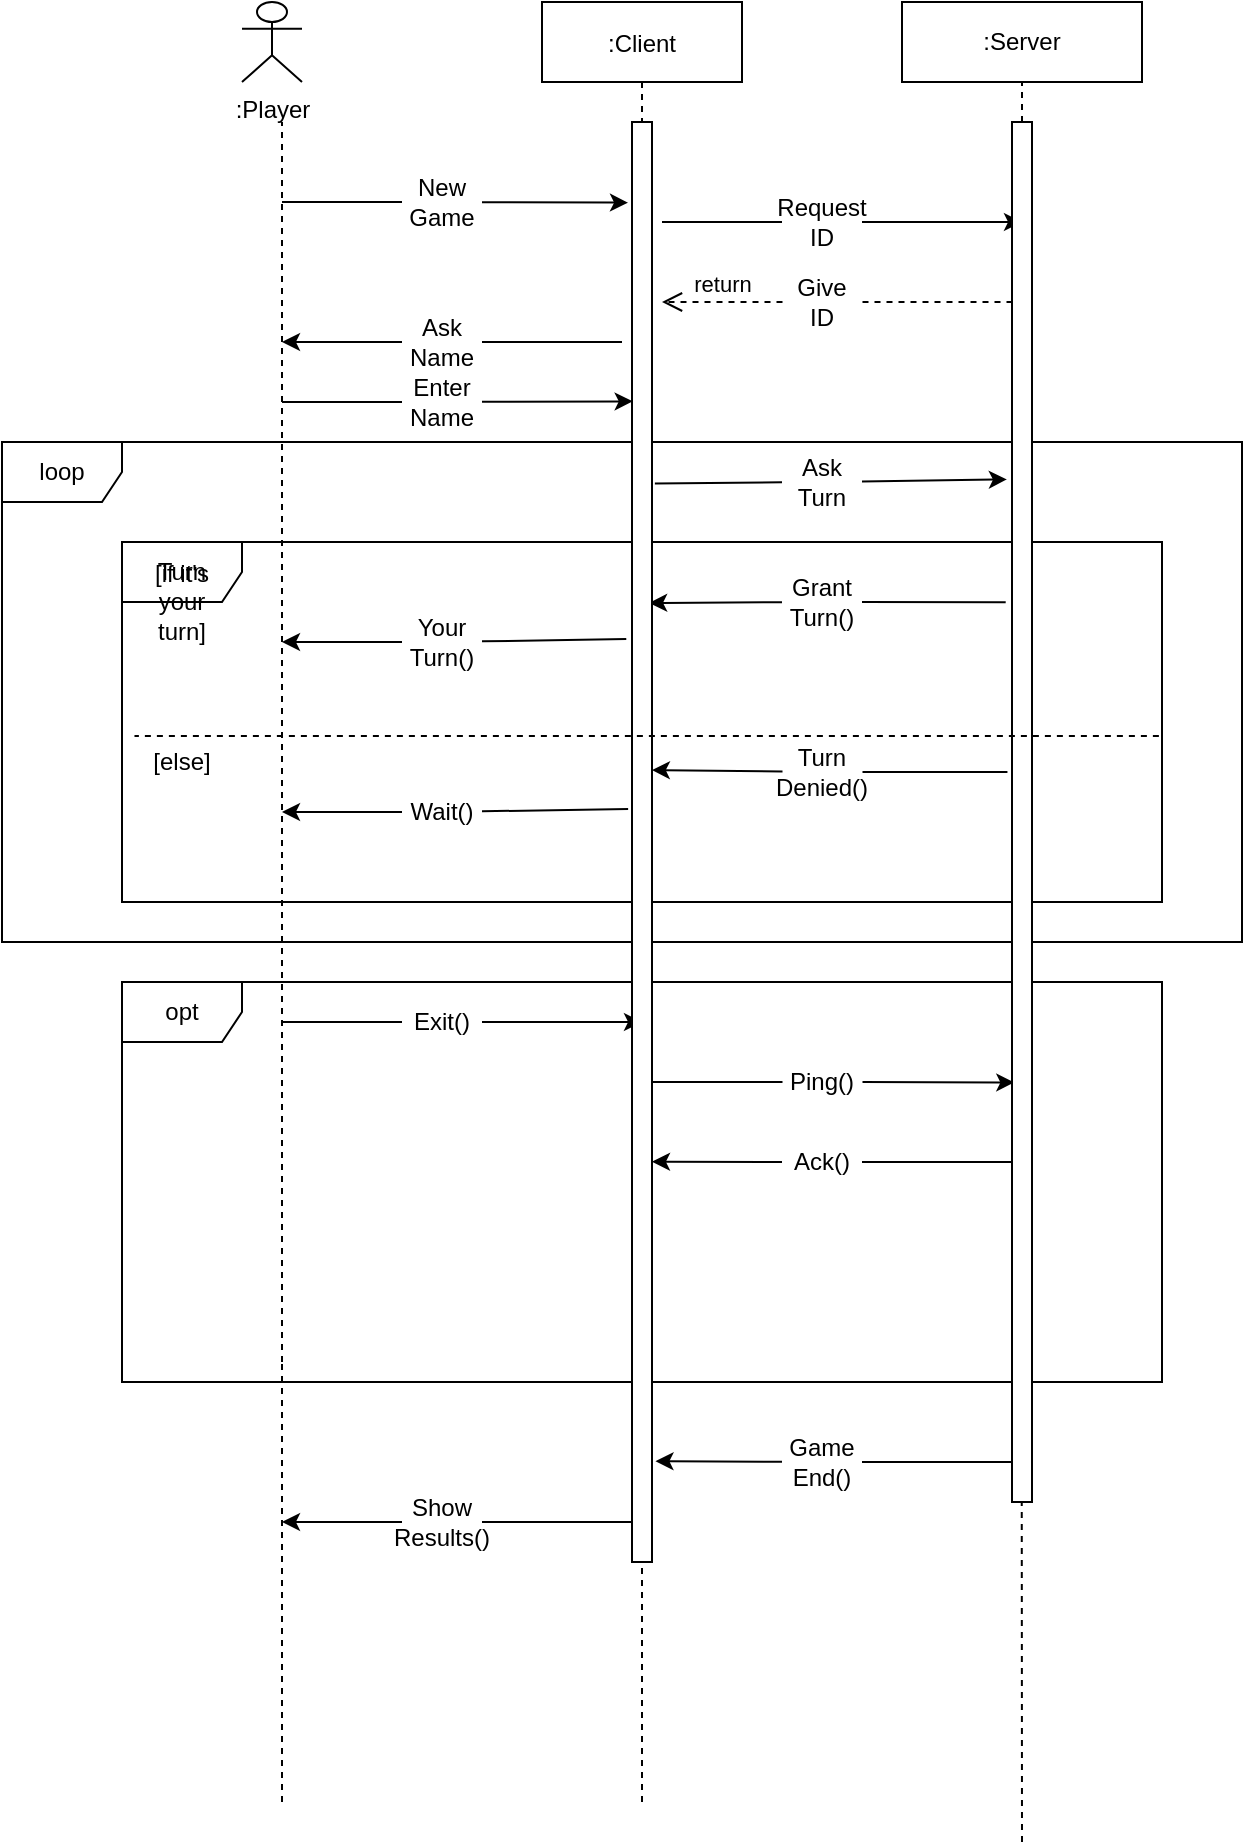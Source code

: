 <mxfile version="14.5.10" type="github">
  <diagram id="kgpKYQtTHZ0yAKxKKP6v" name="Page-1">
    <mxGraphModel dx="920" dy="567" grid="1" gridSize="10" guides="1" tooltips="1" connect="1" arrows="1" fold="1" page="1" pageScale="1" pageWidth="850" pageHeight="1100" math="0" shadow="0">
      <root>
        <mxCell id="0" />
        <mxCell id="1" parent="0" />
        <mxCell id="GO8Yz7EAW44c65aMeC1f-81" value="opt" style="shape=umlFrame;whiteSpace=wrap;html=1;" vertex="1" parent="1">
          <mxGeometry x="90" y="570" width="520" height="200" as="geometry" />
        </mxCell>
        <mxCell id="GO8Yz7EAW44c65aMeC1f-84" value="" style="endArrow=none;dashed=1;html=1;entryX=0.865;entryY=0.8;entryDx=0;entryDy=0;entryPerimeter=0;" edge="1" parent="1" target="GO8Yz7EAW44c65aMeC1f-81">
          <mxGeometry width="50" height="50" relative="1" as="geometry">
            <mxPoint x="540" y="1000" as="sourcePoint" />
            <mxPoint x="565" y="710" as="targetPoint" />
          </mxGeometry>
        </mxCell>
        <mxCell id="GO8Yz7EAW44c65aMeC1f-65" value="loop" style="shape=umlFrame;whiteSpace=wrap;html=1;" vertex="1" parent="1">
          <mxGeometry x="30" y="300" width="620" height="250" as="geometry" />
        </mxCell>
        <mxCell id="GO8Yz7EAW44c65aMeC1f-41" value="Turn" style="shape=umlFrame;whiteSpace=wrap;html=1;" vertex="1" parent="1">
          <mxGeometry x="90" y="350" width="520" height="180" as="geometry" />
        </mxCell>
        <mxCell id="GO8Yz7EAW44c65aMeC1f-1" value=":Player" style="shape=umlActor;verticalLabelPosition=bottom;verticalAlign=top;html=1;outlineConnect=0;" vertex="1" parent="1">
          <mxGeometry x="150" y="80" width="30" height="40" as="geometry" />
        </mxCell>
        <mxCell id="GO8Yz7EAW44c65aMeC1f-3" value="" style="rounded=0;whiteSpace=wrap;html=1;" vertex="1" parent="1">
          <mxGeometry x="480" y="80" width="120" height="40" as="geometry" />
        </mxCell>
        <mxCell id="GO8Yz7EAW44c65aMeC1f-4" value=":Server" style="text;html=1;strokeColor=none;fillColor=none;align=center;verticalAlign=middle;whiteSpace=wrap;rounded=0;" vertex="1" parent="1">
          <mxGeometry x="520" y="90" width="40" height="20" as="geometry" />
        </mxCell>
        <mxCell id="GO8Yz7EAW44c65aMeC1f-6" value="" style="endArrow=none;dashed=1;html=1;entryX=0.5;entryY=1;entryDx=0;entryDy=0;startArrow=none;" edge="1" parent="1" source="GO8Yz7EAW44c65aMeC1f-98" target="GO8Yz7EAW44c65aMeC1f-3">
          <mxGeometry width="50" height="50" relative="1" as="geometry">
            <mxPoint x="540" y="480" as="sourcePoint" />
            <mxPoint x="430" y="230" as="targetPoint" />
          </mxGeometry>
        </mxCell>
        <mxCell id="GO8Yz7EAW44c65aMeC1f-7" value="" style="endArrow=classic;html=1;entryX=-0.2;entryY=0.056;entryDx=0;entryDy=0;entryPerimeter=0;startArrow=none;" edge="1" parent="1" source="GO8Yz7EAW44c65aMeC1f-53" target="GO8Yz7EAW44c65aMeC1f-94">
          <mxGeometry width="50" height="50" relative="1" as="geometry">
            <mxPoint x="160" y="180" as="sourcePoint" />
            <mxPoint x="210" y="130" as="targetPoint" />
          </mxGeometry>
        </mxCell>
        <mxCell id="GO8Yz7EAW44c65aMeC1f-9" value="" style="endArrow=classic;html=1;startArrow=none;" edge="1" parent="1" source="GO8Yz7EAW44c65aMeC1f-11">
          <mxGeometry width="50" height="50" relative="1" as="geometry">
            <mxPoint x="350" y="195" as="sourcePoint" />
            <mxPoint x="540" y="190" as="targetPoint" />
          </mxGeometry>
        </mxCell>
        <mxCell id="GO8Yz7EAW44c65aMeC1f-14" value="return" style="html=1;verticalAlign=bottom;endArrow=open;dashed=1;endSize=8;startArrow=none;" edge="1" parent="1" source="GO8Yz7EAW44c65aMeC1f-15">
          <mxGeometry relative="1" as="geometry">
            <mxPoint x="535.25" y="240" as="sourcePoint" />
            <mxPoint x="360" y="230" as="targetPoint" />
          </mxGeometry>
        </mxCell>
        <mxCell id="GO8Yz7EAW44c65aMeC1f-15" value="Give ID" style="text;html=1;strokeColor=none;fillColor=none;align=center;verticalAlign=middle;whiteSpace=wrap;rounded=0;" vertex="1" parent="1">
          <mxGeometry x="420.25" y="220" width="40" height="20" as="geometry" />
        </mxCell>
        <mxCell id="GO8Yz7EAW44c65aMeC1f-16" value="" style="html=1;verticalAlign=bottom;endArrow=none;dashed=1;endSize=8;" edge="1" parent="1" target="GO8Yz7EAW44c65aMeC1f-15">
          <mxGeometry relative="1" as="geometry">
            <mxPoint x="535.25" y="230" as="sourcePoint" />
            <mxPoint x="344.75" y="240" as="targetPoint" />
          </mxGeometry>
        </mxCell>
        <mxCell id="GO8Yz7EAW44c65aMeC1f-17" value="" style="endArrow=classic;html=1;startArrow=none;" edge="1" parent="1" source="GO8Yz7EAW44c65aMeC1f-19">
          <mxGeometry width="50" height="50" relative="1" as="geometry">
            <mxPoint x="350" y="250" as="sourcePoint" />
            <mxPoint x="170" y="250" as="targetPoint" />
          </mxGeometry>
        </mxCell>
        <mxCell id="GO8Yz7EAW44c65aMeC1f-19" value="Ask Name" style="text;html=1;strokeColor=none;fillColor=none;align=center;verticalAlign=middle;whiteSpace=wrap;rounded=0;" vertex="1" parent="1">
          <mxGeometry x="230" y="240" width="40" height="20" as="geometry" />
        </mxCell>
        <mxCell id="GO8Yz7EAW44c65aMeC1f-22" value="" style="endArrow=none;html=1;" edge="1" parent="1" target="GO8Yz7EAW44c65aMeC1f-19">
          <mxGeometry width="50" height="50" relative="1" as="geometry">
            <mxPoint x="340" y="250" as="sourcePoint" />
            <mxPoint x="160" y="250" as="targetPoint" />
          </mxGeometry>
        </mxCell>
        <mxCell id="GO8Yz7EAW44c65aMeC1f-30" value="" style="endArrow=classic;html=1;startArrow=none;entryX=-0.257;entryY=0.259;entryDx=0;entryDy=0;entryPerimeter=0;" edge="1" parent="1" source="GO8Yz7EAW44c65aMeC1f-32" target="GO8Yz7EAW44c65aMeC1f-98">
          <mxGeometry width="50" height="50" relative="1" as="geometry">
            <mxPoint x="345.25" y="300" as="sourcePoint" />
            <mxPoint x="532" y="311" as="targetPoint" />
          </mxGeometry>
        </mxCell>
        <mxCell id="GO8Yz7EAW44c65aMeC1f-33" value="" style="endArrow=classic;html=1;startArrow=none;entryX=0.857;entryY=0.334;entryDx=0;entryDy=0;entryPerimeter=0;" edge="1" parent="1" source="GO8Yz7EAW44c65aMeC1f-34" target="GO8Yz7EAW44c65aMeC1f-94">
          <mxGeometry width="50" height="50" relative="1" as="geometry">
            <mxPoint x="540" y="340" as="sourcePoint" />
            <mxPoint x="590" y="290" as="targetPoint" />
          </mxGeometry>
        </mxCell>
        <mxCell id="GO8Yz7EAW44c65aMeC1f-36" value="" style="endArrow=classic;html=1;startArrow=none;" edge="1" parent="1" source="GO8Yz7EAW44c65aMeC1f-37">
          <mxGeometry width="50" height="50" relative="1" as="geometry">
            <mxPoint x="350" y="360" as="sourcePoint" />
            <mxPoint x="170" y="400" as="targetPoint" />
          </mxGeometry>
        </mxCell>
        <mxCell id="GO8Yz7EAW44c65aMeC1f-37" value="Your Turn()" style="text;html=1;strokeColor=none;fillColor=none;align=center;verticalAlign=middle;whiteSpace=wrap;rounded=0;" vertex="1" parent="1">
          <mxGeometry x="230" y="390" width="40" height="20" as="geometry" />
        </mxCell>
        <mxCell id="GO8Yz7EAW44c65aMeC1f-38" value="" style="endArrow=none;html=1;exitX=-0.286;exitY=0.359;exitDx=0;exitDy=0;exitPerimeter=0;" edge="1" parent="1" source="GO8Yz7EAW44c65aMeC1f-94" target="GO8Yz7EAW44c65aMeC1f-37">
          <mxGeometry width="50" height="50" relative="1" as="geometry">
            <mxPoint x="350" y="360" as="sourcePoint" />
            <mxPoint x="160" y="360" as="targetPoint" />
          </mxGeometry>
        </mxCell>
        <mxCell id="GO8Yz7EAW44c65aMeC1f-45" value="[if it&#39;s your turn]" style="text;html=1;strokeColor=none;fillColor=none;align=center;verticalAlign=middle;whiteSpace=wrap;rounded=0;" vertex="1" parent="1">
          <mxGeometry x="100" y="370" width="40" height="20" as="geometry" />
        </mxCell>
        <mxCell id="GO8Yz7EAW44c65aMeC1f-46" value="[else]" style="text;html=1;strokeColor=none;fillColor=none;align=center;verticalAlign=middle;whiteSpace=wrap;rounded=0;" vertex="1" parent="1">
          <mxGeometry x="100" y="450" width="40" height="20" as="geometry" />
        </mxCell>
        <mxCell id="GO8Yz7EAW44c65aMeC1f-47" value="" style="endArrow=classic;html=1;startArrow=none;entryX=0.994;entryY=0.45;entryDx=0;entryDy=0;entryPerimeter=0;" edge="1" parent="1" source="GO8Yz7EAW44c65aMeC1f-48" target="GO8Yz7EAW44c65aMeC1f-94">
          <mxGeometry width="50" height="50" relative="1" as="geometry">
            <mxPoint x="540" y="430" as="sourcePoint" />
            <mxPoint x="350" y="430" as="targetPoint" />
          </mxGeometry>
        </mxCell>
        <mxCell id="GO8Yz7EAW44c65aMeC1f-48" value="Turn Denied()" style="text;html=1;strokeColor=none;fillColor=none;align=center;verticalAlign=middle;whiteSpace=wrap;rounded=0;" vertex="1" parent="1">
          <mxGeometry x="420.25" y="455" width="40" height="20" as="geometry" />
        </mxCell>
        <mxCell id="GO8Yz7EAW44c65aMeC1f-49" value="" style="endArrow=none;html=1;exitX=-0.228;exitY=0.471;exitDx=0;exitDy=0;exitPerimeter=0;" edge="1" parent="1" source="GO8Yz7EAW44c65aMeC1f-98" target="GO8Yz7EAW44c65aMeC1f-48">
          <mxGeometry width="50" height="50" relative="1" as="geometry">
            <mxPoint x="540" y="430" as="sourcePoint" />
            <mxPoint x="350" y="430" as="targetPoint" />
          </mxGeometry>
        </mxCell>
        <mxCell id="GO8Yz7EAW44c65aMeC1f-51" value="Wait()" style="text;html=1;strokeColor=none;fillColor=none;align=center;verticalAlign=middle;whiteSpace=wrap;rounded=0;" vertex="1" parent="1">
          <mxGeometry x="230" y="475" width="40" height="20" as="geometry" />
        </mxCell>
        <mxCell id="GO8Yz7EAW44c65aMeC1f-52" value="" style="endArrow=none;html=1;exitX=-0.193;exitY=0.477;exitDx=0;exitDy=0;exitPerimeter=0;" edge="1" parent="1" source="GO8Yz7EAW44c65aMeC1f-94" target="GO8Yz7EAW44c65aMeC1f-51">
          <mxGeometry width="50" height="50" relative="1" as="geometry">
            <mxPoint x="350" y="460" as="sourcePoint" />
            <mxPoint x="160" y="460" as="targetPoint" />
          </mxGeometry>
        </mxCell>
        <mxCell id="GO8Yz7EAW44c65aMeC1f-53" value="New Game" style="text;html=1;strokeColor=none;fillColor=none;align=center;verticalAlign=middle;whiteSpace=wrap;rounded=0;" vertex="1" parent="1">
          <mxGeometry x="230" y="170" width="40" height="20" as="geometry" />
        </mxCell>
        <mxCell id="GO8Yz7EAW44c65aMeC1f-57" value="" style="endArrow=none;html=1;entryX=0;entryY=0.5;entryDx=0;entryDy=0;" edge="1" parent="1" target="GO8Yz7EAW44c65aMeC1f-53">
          <mxGeometry width="50" height="50" relative="1" as="geometry">
            <mxPoint x="170" y="180" as="sourcePoint" />
            <mxPoint x="350" y="179.12" as="targetPoint" />
          </mxGeometry>
        </mxCell>
        <mxCell id="GO8Yz7EAW44c65aMeC1f-11" value="Request ID" style="text;html=1;strokeColor=none;fillColor=none;align=center;verticalAlign=middle;whiteSpace=wrap;rounded=0;" vertex="1" parent="1">
          <mxGeometry x="420" y="180" width="40" height="20" as="geometry" />
        </mxCell>
        <mxCell id="GO8Yz7EAW44c65aMeC1f-58" value="" style="endArrow=none;html=1;" edge="1" parent="1" target="GO8Yz7EAW44c65aMeC1f-11">
          <mxGeometry width="50" height="50" relative="1" as="geometry">
            <mxPoint x="360" y="190" as="sourcePoint" />
            <mxPoint x="540" y="195" as="targetPoint" />
          </mxGeometry>
        </mxCell>
        <mxCell id="GO8Yz7EAW44c65aMeC1f-61" value="" style="endArrow=classic;html=1;startArrow=none;entryX=0.033;entryY=0.194;entryDx=0;entryDy=0;entryPerimeter=0;" edge="1" parent="1" source="GO8Yz7EAW44c65aMeC1f-27" target="GO8Yz7EAW44c65aMeC1f-94">
          <mxGeometry width="50" height="50" relative="1" as="geometry">
            <mxPoint x="160" y="280" as="sourcePoint" />
            <mxPoint x="340" y="280" as="targetPoint" />
          </mxGeometry>
        </mxCell>
        <mxCell id="GO8Yz7EAW44c65aMeC1f-27" value="Enter Name" style="text;html=1;strokeColor=none;fillColor=none;align=center;verticalAlign=middle;whiteSpace=wrap;rounded=0;" vertex="1" parent="1">
          <mxGeometry x="230" y="270" width="40" height="20" as="geometry" />
        </mxCell>
        <mxCell id="GO8Yz7EAW44c65aMeC1f-62" value="" style="endArrow=none;html=1;" edge="1" parent="1" target="GO8Yz7EAW44c65aMeC1f-27">
          <mxGeometry width="50" height="50" relative="1" as="geometry">
            <mxPoint x="170" y="280" as="sourcePoint" />
            <mxPoint x="350" y="280" as="targetPoint" />
          </mxGeometry>
        </mxCell>
        <mxCell id="GO8Yz7EAW44c65aMeC1f-32" value="Ask Turn" style="text;html=1;strokeColor=none;fillColor=none;align=center;verticalAlign=middle;whiteSpace=wrap;rounded=0;" vertex="1" parent="1">
          <mxGeometry x="420" y="310" width="40" height="20" as="geometry" />
        </mxCell>
        <mxCell id="GO8Yz7EAW44c65aMeC1f-63" value="" style="endArrow=none;html=1;exitX=1.143;exitY=0.251;exitDx=0;exitDy=0;exitPerimeter=0;" edge="1" parent="1" source="GO8Yz7EAW44c65aMeC1f-94" target="GO8Yz7EAW44c65aMeC1f-32">
          <mxGeometry width="50" height="50" relative="1" as="geometry">
            <mxPoint x="360" y="300" as="sourcePoint" />
            <mxPoint x="540" y="300" as="targetPoint" />
          </mxGeometry>
        </mxCell>
        <mxCell id="GO8Yz7EAW44c65aMeC1f-34" value="Grant Turn()" style="text;html=1;strokeColor=none;fillColor=none;align=center;verticalAlign=middle;whiteSpace=wrap;rounded=0;" vertex="1" parent="1">
          <mxGeometry x="420" y="370" width="40" height="20" as="geometry" />
        </mxCell>
        <mxCell id="GO8Yz7EAW44c65aMeC1f-64" value="" style="endArrow=none;html=1;entryX=1;entryY=0.5;entryDx=0;entryDy=0;exitX=-0.314;exitY=0.348;exitDx=0;exitDy=0;exitPerimeter=0;" edge="1" parent="1" source="GO8Yz7EAW44c65aMeC1f-98" target="GO8Yz7EAW44c65aMeC1f-34">
          <mxGeometry width="50" height="50" relative="1" as="geometry">
            <mxPoint x="540" y="340" as="sourcePoint" />
            <mxPoint x="343" y="339.98" as="targetPoint" />
          </mxGeometry>
        </mxCell>
        <mxCell id="GO8Yz7EAW44c65aMeC1f-66" value="" style="endArrow=none;dashed=1;html=1;exitX=0.515;exitY=0.875;exitDx=0;exitDy=0;exitPerimeter=0;" edge="1" parent="1" source="GO8Yz7EAW44c65aMeC1f-65">
          <mxGeometry width="50" height="50" relative="1" as="geometry">
            <mxPoint x="349.5" y="540" as="sourcePoint" />
            <mxPoint x="350" y="720" as="targetPoint" />
          </mxGeometry>
        </mxCell>
        <mxCell id="GO8Yz7EAW44c65aMeC1f-68" value="" style="endArrow=none;dashed=1;html=1;" edge="1" parent="1">
          <mxGeometry width="50" height="50" relative="1" as="geometry">
            <mxPoint x="170" y="760" as="sourcePoint" />
            <mxPoint x="170" y="490" as="targetPoint" />
            <Array as="points">
              <mxPoint x="170" y="720" />
            </Array>
          </mxGeometry>
        </mxCell>
        <mxCell id="GO8Yz7EAW44c65aMeC1f-69" value="" style="endArrow=none;dashed=1;html=1;entryX=0.823;entryY=0.75;entryDx=0;entryDy=0;entryPerimeter=0;" edge="1" parent="1" target="GO8Yz7EAW44c65aMeC1f-65">
          <mxGeometry width="50" height="50" relative="1" as="geometry">
            <mxPoint x="540" y="720" as="sourcePoint" />
            <mxPoint x="565" y="530" as="targetPoint" />
          </mxGeometry>
        </mxCell>
        <mxCell id="GO8Yz7EAW44c65aMeC1f-70" value="" style="endArrow=classic;html=1;startArrow=none;" edge="1" parent="1" source="GO8Yz7EAW44c65aMeC1f-71">
          <mxGeometry width="50" height="50" relative="1" as="geometry">
            <mxPoint x="170" y="590" as="sourcePoint" />
            <mxPoint x="350" y="590" as="targetPoint" />
          </mxGeometry>
        </mxCell>
        <mxCell id="GO8Yz7EAW44c65aMeC1f-71" value="Exit()" style="text;html=1;strokeColor=none;fillColor=none;align=center;verticalAlign=middle;whiteSpace=wrap;rounded=0;" vertex="1" parent="1">
          <mxGeometry x="230" y="580" width="40" height="20" as="geometry" />
        </mxCell>
        <mxCell id="GO8Yz7EAW44c65aMeC1f-72" value="" style="endArrow=none;html=1;" edge="1" parent="1" target="GO8Yz7EAW44c65aMeC1f-71">
          <mxGeometry width="50" height="50" relative="1" as="geometry">
            <mxPoint x="170" y="590.0" as="sourcePoint" />
            <mxPoint x="350.0" y="590.0" as="targetPoint" />
          </mxGeometry>
        </mxCell>
        <mxCell id="GO8Yz7EAW44c65aMeC1f-73" value="" style="endArrow=classic;html=1;startArrow=none;entryX=0.116;entryY=0.696;entryDx=0;entryDy=0;entryPerimeter=0;" edge="1" parent="1" source="GO8Yz7EAW44c65aMeC1f-77" target="GO8Yz7EAW44c65aMeC1f-98">
          <mxGeometry width="50" height="50" relative="1" as="geometry">
            <mxPoint x="350" y="620" as="sourcePoint" />
            <mxPoint x="540" y="620" as="targetPoint" />
          </mxGeometry>
        </mxCell>
        <mxCell id="GO8Yz7EAW44c65aMeC1f-75" value="" style="endArrow=classic;html=1;startArrow=none;entryX=0.999;entryY=0.722;entryDx=0;entryDy=0;entryPerimeter=0;" edge="1" parent="1" source="GO8Yz7EAW44c65aMeC1f-79" target="GO8Yz7EAW44c65aMeC1f-94">
          <mxGeometry width="50" height="50" relative="1" as="geometry">
            <mxPoint x="540" y="660" as="sourcePoint" />
            <mxPoint x="350" y="660" as="targetPoint" />
          </mxGeometry>
        </mxCell>
        <mxCell id="GO8Yz7EAW44c65aMeC1f-77" value="Ping()" style="text;html=1;strokeColor=none;fillColor=none;align=center;verticalAlign=middle;whiteSpace=wrap;rounded=0;" vertex="1" parent="1">
          <mxGeometry x="420.25" y="610" width="40" height="20" as="geometry" />
        </mxCell>
        <mxCell id="GO8Yz7EAW44c65aMeC1f-78" value="" style="endArrow=none;html=1;" edge="1" parent="1" target="GO8Yz7EAW44c65aMeC1f-77">
          <mxGeometry width="50" height="50" relative="1" as="geometry">
            <mxPoint x="350.0" y="620.0" as="sourcePoint" />
            <mxPoint x="540" y="620.0" as="targetPoint" />
          </mxGeometry>
        </mxCell>
        <mxCell id="GO8Yz7EAW44c65aMeC1f-79" value="Ack()" style="text;html=1;strokeColor=none;fillColor=none;align=center;verticalAlign=middle;whiteSpace=wrap;rounded=0;" vertex="1" parent="1">
          <mxGeometry x="420" y="650" width="40" height="20" as="geometry" />
        </mxCell>
        <mxCell id="GO8Yz7EAW44c65aMeC1f-80" value="" style="endArrow=none;html=1;" edge="1" parent="1" target="GO8Yz7EAW44c65aMeC1f-79">
          <mxGeometry width="50" height="50" relative="1" as="geometry">
            <mxPoint x="540" y="660" as="sourcePoint" />
            <mxPoint x="350.0" y="660" as="targetPoint" />
          </mxGeometry>
        </mxCell>
        <mxCell id="GO8Yz7EAW44c65aMeC1f-82" value="" style="endArrow=none;dashed=1;html=1;entryX=0.5;entryY=0.8;entryDx=0;entryDy=0;entryPerimeter=0;" edge="1" parent="1" target="GO8Yz7EAW44c65aMeC1f-81">
          <mxGeometry width="50" height="50" relative="1" as="geometry">
            <mxPoint x="350" y="980" as="sourcePoint" />
            <mxPoint x="375" y="680" as="targetPoint" />
          </mxGeometry>
        </mxCell>
        <mxCell id="GO8Yz7EAW44c65aMeC1f-83" value="" style="endArrow=none;dashed=1;html=1;" edge="1" parent="1">
          <mxGeometry width="50" height="50" relative="1" as="geometry">
            <mxPoint x="170" y="980" as="sourcePoint" />
            <mxPoint x="170" y="760" as="targetPoint" />
          </mxGeometry>
        </mxCell>
        <mxCell id="GO8Yz7EAW44c65aMeC1f-85" value="" style="endArrow=classic;html=1;startArrow=none;entryX=1.174;entryY=0.93;entryDx=0;entryDy=0;entryPerimeter=0;" edge="1" parent="1" source="GO8Yz7EAW44c65aMeC1f-86" target="GO8Yz7EAW44c65aMeC1f-94">
          <mxGeometry width="50" height="50" relative="1" as="geometry">
            <mxPoint x="540" y="810" as="sourcePoint" />
            <mxPoint x="350" y="810" as="targetPoint" />
          </mxGeometry>
        </mxCell>
        <mxCell id="GO8Yz7EAW44c65aMeC1f-86" value="Game End()" style="text;html=1;strokeColor=none;fillColor=none;align=center;verticalAlign=middle;whiteSpace=wrap;rounded=0;" vertex="1" parent="1">
          <mxGeometry x="420" y="800" width="40" height="20" as="geometry" />
        </mxCell>
        <mxCell id="GO8Yz7EAW44c65aMeC1f-87" value="" style="endArrow=none;html=1;" edge="1" parent="1" target="GO8Yz7EAW44c65aMeC1f-86">
          <mxGeometry width="50" height="50" relative="1" as="geometry">
            <mxPoint x="540" y="810" as="sourcePoint" />
            <mxPoint x="350.0" y="810" as="targetPoint" />
          </mxGeometry>
        </mxCell>
        <mxCell id="GO8Yz7EAW44c65aMeC1f-89" value="" style="endArrow=classic;html=1;startArrow=none;" edge="1" parent="1" source="GO8Yz7EAW44c65aMeC1f-88">
          <mxGeometry width="50" height="50" relative="1" as="geometry">
            <mxPoint x="350" y="840" as="sourcePoint" />
            <mxPoint x="170" y="840" as="targetPoint" />
          </mxGeometry>
        </mxCell>
        <mxCell id="GO8Yz7EAW44c65aMeC1f-88" value="Show Results()" style="text;html=1;strokeColor=none;fillColor=none;align=center;verticalAlign=middle;whiteSpace=wrap;rounded=0;" vertex="1" parent="1">
          <mxGeometry x="230" y="830" width="40" height="20" as="geometry" />
        </mxCell>
        <mxCell id="GO8Yz7EAW44c65aMeC1f-91" value="" style="endArrow=none;html=1;" edge="1" parent="1" target="GO8Yz7EAW44c65aMeC1f-88">
          <mxGeometry width="50" height="50" relative="1" as="geometry">
            <mxPoint x="350.0" y="840" as="sourcePoint" />
            <mxPoint x="160" y="840" as="targetPoint" />
          </mxGeometry>
        </mxCell>
        <mxCell id="3nuBFxr9cyL0pnOWT2aG-5" value=":Client" style="shape=umlLifeline;perimeter=lifelinePerimeter;container=1;collapsible=0;recursiveResize=0;rounded=0;shadow=0;strokeWidth=1;" parent="1" vertex="1">
          <mxGeometry x="300" y="80" width="100" height="780" as="geometry" />
        </mxCell>
        <mxCell id="GO8Yz7EAW44c65aMeC1f-94" value="" style="html=1;points=[];perimeter=orthogonalPerimeter;" vertex="1" parent="3nuBFxr9cyL0pnOWT2aG-5">
          <mxGeometry x="45" y="60" width="10" height="720" as="geometry" />
        </mxCell>
        <mxCell id="GO8Yz7EAW44c65aMeC1f-99" value="" style="endArrow=none;dashed=1;html=1;entryX=0.5;entryY=1;entryDx=0;entryDy=0;" edge="1" parent="1" target="GO8Yz7EAW44c65aMeC1f-98">
          <mxGeometry width="50" height="50" relative="1" as="geometry">
            <mxPoint x="540" y="480.0" as="sourcePoint" />
            <mxPoint x="540" y="120" as="targetPoint" />
          </mxGeometry>
        </mxCell>
        <mxCell id="GO8Yz7EAW44c65aMeC1f-98" value="" style="html=1;points=[];perimeter=orthogonalPerimeter;" vertex="1" parent="1">
          <mxGeometry x="535" y="140" width="10" height="690" as="geometry" />
        </mxCell>
        <mxCell id="GO8Yz7EAW44c65aMeC1f-50" value="" style="endArrow=classic;html=1;startArrow=none;" edge="1" parent="1" source="GO8Yz7EAW44c65aMeC1f-51">
          <mxGeometry width="50" height="50" relative="1" as="geometry">
            <mxPoint x="350" y="460" as="sourcePoint" />
            <mxPoint x="170" y="485" as="targetPoint" />
          </mxGeometry>
        </mxCell>
        <mxCell id="GO8Yz7EAW44c65aMeC1f-2" value="" style="endArrow=none;dashed=1;html=1;" edge="1" parent="1">
          <mxGeometry width="50" height="50" relative="1" as="geometry">
            <mxPoint x="170" y="490" as="sourcePoint" />
            <mxPoint x="170" y="140" as="targetPoint" />
          </mxGeometry>
        </mxCell>
        <mxCell id="GO8Yz7EAW44c65aMeC1f-42" value="" style="endArrow=none;dashed=1;html=1;entryX=0.012;entryY=0.539;entryDx=0;entryDy=0;entryPerimeter=0;exitX=0.997;exitY=0.539;exitDx=0;exitDy=0;exitPerimeter=0;" edge="1" parent="1" source="GO8Yz7EAW44c65aMeC1f-41" target="GO8Yz7EAW44c65aMeC1f-41">
          <mxGeometry width="50" height="50" relative="1" as="geometry">
            <mxPoint x="610" y="407" as="sourcePoint" />
            <mxPoint x="85" y="407" as="targetPoint" />
          </mxGeometry>
        </mxCell>
      </root>
    </mxGraphModel>
  </diagram>
</mxfile>
